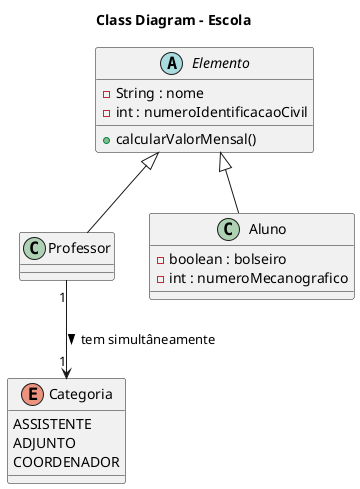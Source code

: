 @startuml
'https://plantuml.com/class-diagram

Title Class Diagram - Escola

abstract class Elemento{
- String : nome
- int : numeroIdentificacaoCivil
+ calcularValorMensal()
}

enum Categoria{
ASSISTENTE
ADJUNTO
COORDENADOR
}

class Professor{
}

class Aluno{
- boolean : bolseiro
- int : numeroMecanografico
}

Elemento <|-- Aluno
Elemento <|-- Professor
Professor "1" --> "1" Categoria :  tem simultâneamente >

@enduml